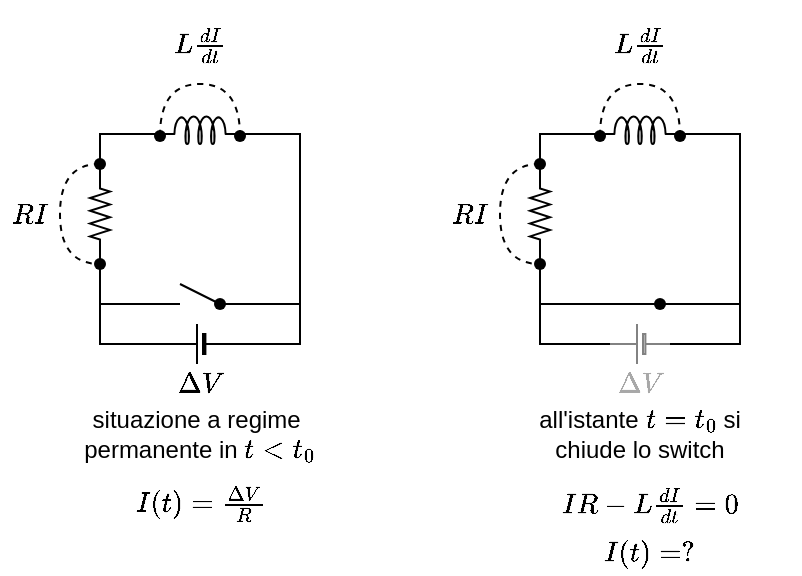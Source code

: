 <mxfile version="24.7.17">
  <diagram name="Pagina-1" id="txrZ4lRXPyrpTr02BEt_">
    <mxGraphModel dx="676" dy="391" grid="1" gridSize="10" guides="1" tooltips="1" connect="1" arrows="1" fold="1" page="1" pageScale="1" pageWidth="827" pageHeight="1169" math="1" shadow="0">
      <root>
        <mxCell id="0" />
        <mxCell id="1" parent="0" />
        <mxCell id="ZWrK8Gvpjmo0tO1QfPSv-1" value="" style="pointerEvents=1;verticalLabelPosition=bottom;shadow=0;dashed=0;align=center;html=1;verticalAlign=top;shape=mxgraph.electrical.inductors.inductor_5;" vertex="1" parent="1">
          <mxGeometry x="310" y="356" width="40" height="14" as="geometry" />
        </mxCell>
        <mxCell id="ZWrK8Gvpjmo0tO1QfPSv-2" value="" style="pointerEvents=1;verticalLabelPosition=bottom;shadow=0;dashed=0;align=center;html=1;verticalAlign=top;shape=mxgraph.electrical.resistors.resistor_2;rotation=90;" vertex="1" parent="1">
          <mxGeometry x="260" y="400" width="40" height="10" as="geometry" />
        </mxCell>
        <mxCell id="ZWrK8Gvpjmo0tO1QfPSv-3" style="edgeStyle=orthogonalEdgeStyle;rounded=0;orthogonalLoop=1;jettySize=auto;html=1;entryX=0;entryY=0.645;entryDx=0;entryDy=0;entryPerimeter=0;endArrow=none;endFill=0;" edge="1" parent="1" source="ZWrK8Gvpjmo0tO1QfPSv-2" target="ZWrK8Gvpjmo0tO1QfPSv-1">
          <mxGeometry relative="1" as="geometry">
            <Array as="points">
              <mxPoint x="280" y="365" />
            </Array>
          </mxGeometry>
        </mxCell>
        <mxCell id="ZWrK8Gvpjmo0tO1QfPSv-4" value="" style="verticalLabelPosition=bottom;shadow=0;dashed=0;align=center;fillColor=strokeColor;html=1;verticalAlign=top;strokeWidth=1;shape=mxgraph.electrical.miscellaneous.monocell_battery;rotation=-180;" vertex="1" parent="1">
          <mxGeometry x="315" y="460" width="30" height="20" as="geometry" />
        </mxCell>
        <mxCell id="ZWrK8Gvpjmo0tO1QfPSv-5" style="edgeStyle=orthogonalEdgeStyle;rounded=0;orthogonalLoop=1;jettySize=auto;html=1;entryX=1;entryY=0.5;entryDx=0;entryDy=0;entryPerimeter=0;endArrow=none;endFill=0;" edge="1" parent="1" source="ZWrK8Gvpjmo0tO1QfPSv-9" target="ZWrK8Gvpjmo0tO1QfPSv-2">
          <mxGeometry relative="1" as="geometry">
            <Array as="points" />
          </mxGeometry>
        </mxCell>
        <mxCell id="ZWrK8Gvpjmo0tO1QfPSv-6" style="edgeStyle=orthogonalEdgeStyle;rounded=0;orthogonalLoop=1;jettySize=auto;html=1;entryX=0;entryY=0.5;entryDx=0;entryDy=0;entryPerimeter=0;exitX=1;exitY=0.645;exitDx=0;exitDy=0;exitPerimeter=0;endArrow=none;endFill=0;" edge="1" parent="1" source="ZWrK8Gvpjmo0tO1QfPSv-1" target="ZWrK8Gvpjmo0tO1QfPSv-4">
          <mxGeometry relative="1" as="geometry">
            <Array as="points">
              <mxPoint x="380" y="365" />
              <mxPoint x="380" y="470" />
            </Array>
          </mxGeometry>
        </mxCell>
        <mxCell id="ZWrK8Gvpjmo0tO1QfPSv-7" value="\(\Delta V\)" style="text;html=1;align=center;verticalAlign=middle;whiteSpace=wrap;rounded=0;" vertex="1" parent="1">
          <mxGeometry x="315" y="480" width="30" height="20" as="geometry" />
        </mxCell>
        <mxCell id="ZWrK8Gvpjmo0tO1QfPSv-8" value="" style="edgeStyle=orthogonalEdgeStyle;rounded=0;orthogonalLoop=1;jettySize=auto;html=1;entryDx=0;entryDy=0;entryPerimeter=0;endArrow=none;endFill=0;" edge="1" parent="1" source="ZWrK8Gvpjmo0tO1QfPSv-4" target="ZWrK8Gvpjmo0tO1QfPSv-9">
          <mxGeometry relative="1" as="geometry">
            <mxPoint x="315" y="450" as="sourcePoint" />
            <mxPoint x="280" y="425" as="targetPoint" />
            <Array as="points">
              <mxPoint x="280" y="470" />
            </Array>
          </mxGeometry>
        </mxCell>
        <mxCell id="ZWrK8Gvpjmo0tO1QfPSv-9" value="" style="shape=waypoint;sketch=0;fillStyle=solid;size=6;pointerEvents=1;points=[];fillColor=none;resizable=0;rotatable=0;perimeter=centerPerimeter;snapToPoint=1;" vertex="1" parent="1">
          <mxGeometry x="270" y="420" width="20" height="20" as="geometry" />
        </mxCell>
        <mxCell id="ZWrK8Gvpjmo0tO1QfPSv-10" style="edgeStyle=orthogonalEdgeStyle;rounded=0;orthogonalLoop=1;jettySize=auto;html=1;endArrow=none;endFill=0;curved=1;dashed=1;" edge="1" parent="1" source="ZWrK8Gvpjmo0tO1QfPSv-11" target="ZWrK8Gvpjmo0tO1QfPSv-9">
          <mxGeometry relative="1" as="geometry">
            <Array as="points">
              <mxPoint x="260" y="380" />
              <mxPoint x="260" y="430" />
            </Array>
          </mxGeometry>
        </mxCell>
        <mxCell id="ZWrK8Gvpjmo0tO1QfPSv-11" value="" style="shape=waypoint;sketch=0;fillStyle=solid;size=6;pointerEvents=1;points=[];fillColor=none;resizable=0;rotatable=0;perimeter=centerPerimeter;snapToPoint=1;" vertex="1" parent="1">
          <mxGeometry x="270" y="370" width="20" height="20" as="geometry" />
        </mxCell>
        <mxCell id="ZWrK8Gvpjmo0tO1QfPSv-12" value="" style="shape=waypoint;sketch=0;fillStyle=solid;size=6;pointerEvents=1;points=[];fillColor=none;resizable=0;rotatable=0;perimeter=centerPerimeter;snapToPoint=1;" vertex="1" parent="1">
          <mxGeometry x="340" y="356" width="20" height="20" as="geometry" />
        </mxCell>
        <mxCell id="ZWrK8Gvpjmo0tO1QfPSv-13" style="edgeStyle=orthogonalEdgeStyle;rounded=0;orthogonalLoop=1;jettySize=auto;html=1;endArrow=none;endFill=0;curved=1;dashed=1;" edge="1" parent="1" source="ZWrK8Gvpjmo0tO1QfPSv-14" target="ZWrK8Gvpjmo0tO1QfPSv-12">
          <mxGeometry relative="1" as="geometry">
            <Array as="points">
              <mxPoint x="310" y="340" />
              <mxPoint x="350" y="340" />
            </Array>
          </mxGeometry>
        </mxCell>
        <mxCell id="ZWrK8Gvpjmo0tO1QfPSv-14" value="" style="shape=waypoint;sketch=0;fillStyle=solid;size=6;pointerEvents=1;points=[];fillColor=none;resizable=0;rotatable=0;perimeter=centerPerimeter;snapToPoint=1;" vertex="1" parent="1">
          <mxGeometry x="300" y="356" width="20" height="20" as="geometry" />
        </mxCell>
        <mxCell id="ZWrK8Gvpjmo0tO1QfPSv-15" value="\(RI\)" style="text;html=1;align=center;verticalAlign=middle;whiteSpace=wrap;rounded=0;" vertex="1" parent="1">
          <mxGeometry x="230" y="395" width="30" height="20" as="geometry" />
        </mxCell>
        <mxCell id="ZWrK8Gvpjmo0tO1QfPSv-16" value="\(L\frac{dI}{dt}\)" style="text;html=1;align=center;verticalAlign=middle;whiteSpace=wrap;rounded=0;" vertex="1" parent="1">
          <mxGeometry x="315" y="310" width="30" height="20" as="geometry" />
        </mxCell>
        <mxCell id="ZWrK8Gvpjmo0tO1QfPSv-20" value="" style="endArrow=none;html=1;rounded=0;" edge="1" parent="1">
          <mxGeometry width="50" height="50" relative="1" as="geometry">
            <mxPoint x="280" y="450" as="sourcePoint" />
            <mxPoint x="320" y="450" as="targetPoint" />
          </mxGeometry>
        </mxCell>
        <mxCell id="ZWrK8Gvpjmo0tO1QfPSv-21" value="" style="endArrow=none;html=1;rounded=0;" edge="1" parent="1" source="ZWrK8Gvpjmo0tO1QfPSv-22">
          <mxGeometry width="50" height="50" relative="1" as="geometry">
            <mxPoint x="340" y="450" as="sourcePoint" />
            <mxPoint x="380" y="450" as="targetPoint" />
          </mxGeometry>
        </mxCell>
        <mxCell id="ZWrK8Gvpjmo0tO1QfPSv-23" value="" style="endArrow=none;html=1;rounded=0;" edge="1" parent="1" target="ZWrK8Gvpjmo0tO1QfPSv-22">
          <mxGeometry width="50" height="50" relative="1" as="geometry">
            <mxPoint x="340" y="450" as="sourcePoint" />
            <mxPoint x="380" y="450" as="targetPoint" />
          </mxGeometry>
        </mxCell>
        <mxCell id="ZWrK8Gvpjmo0tO1QfPSv-22" value="" style="shape=waypoint;sketch=0;fillStyle=solid;size=6;pointerEvents=1;points=[];fillColor=none;resizable=0;rotatable=0;perimeter=centerPerimeter;snapToPoint=1;" vertex="1" parent="1">
          <mxGeometry x="330" y="440" width="20" height="20" as="geometry" />
        </mxCell>
        <mxCell id="ZWrK8Gvpjmo0tO1QfPSv-24" value="" style="endArrow=none;html=1;rounded=0;" edge="1" parent="1">
          <mxGeometry width="50" height="50" relative="1" as="geometry">
            <mxPoint x="340" y="450" as="sourcePoint" />
            <mxPoint x="320" y="440" as="targetPoint" />
          </mxGeometry>
        </mxCell>
        <mxCell id="ZWrK8Gvpjmo0tO1QfPSv-26" value="situazione a regime&amp;nbsp;&lt;div&gt;permanente in \(t&amp;lt;t_0\)&lt;/div&gt;" style="text;html=1;align=center;verticalAlign=middle;whiteSpace=wrap;rounded=0;" vertex="1" parent="1">
          <mxGeometry x="260" y="500" width="140" height="30" as="geometry" />
        </mxCell>
        <mxCell id="ZWrK8Gvpjmo0tO1QfPSv-27" value="\(I(t)=\frac{\Delta V}{R}\)" style="text;html=1;align=center;verticalAlign=middle;whiteSpace=wrap;rounded=0;" vertex="1" parent="1">
          <mxGeometry x="292.5" y="540" width="75" height="20" as="geometry" />
        </mxCell>
        <mxCell id="ZWrK8Gvpjmo0tO1QfPSv-28" value="" style="pointerEvents=1;verticalLabelPosition=bottom;shadow=0;dashed=0;align=center;html=1;verticalAlign=top;shape=mxgraph.electrical.inductors.inductor_5;" vertex="1" parent="1">
          <mxGeometry x="530" y="356" width="40" height="14" as="geometry" />
        </mxCell>
        <mxCell id="ZWrK8Gvpjmo0tO1QfPSv-29" value="" style="pointerEvents=1;verticalLabelPosition=bottom;shadow=0;dashed=0;align=center;html=1;verticalAlign=top;shape=mxgraph.electrical.resistors.resistor_2;rotation=90;" vertex="1" parent="1">
          <mxGeometry x="480" y="400" width="40" height="10" as="geometry" />
        </mxCell>
        <mxCell id="ZWrK8Gvpjmo0tO1QfPSv-30" style="edgeStyle=orthogonalEdgeStyle;rounded=0;orthogonalLoop=1;jettySize=auto;html=1;entryX=0;entryY=0.645;entryDx=0;entryDy=0;entryPerimeter=0;endArrow=none;endFill=0;" edge="1" parent="1" source="ZWrK8Gvpjmo0tO1QfPSv-29" target="ZWrK8Gvpjmo0tO1QfPSv-28">
          <mxGeometry relative="1" as="geometry">
            <Array as="points">
              <mxPoint x="500" y="365" />
            </Array>
          </mxGeometry>
        </mxCell>
        <mxCell id="ZWrK8Gvpjmo0tO1QfPSv-31" value="" style="verticalLabelPosition=bottom;shadow=0;dashed=0;align=center;fillColor=#f5f5f5;html=1;verticalAlign=top;strokeWidth=1;shape=mxgraph.electrical.miscellaneous.monocell_battery;rotation=-180;fontColor=#333333;strokeColor=#828282;" vertex="1" parent="1">
          <mxGeometry x="535" y="460" width="30" height="20" as="geometry" />
        </mxCell>
        <mxCell id="ZWrK8Gvpjmo0tO1QfPSv-32" style="edgeStyle=orthogonalEdgeStyle;rounded=0;orthogonalLoop=1;jettySize=auto;html=1;entryX=1;entryY=0.5;entryDx=0;entryDy=0;entryPerimeter=0;endArrow=none;endFill=0;" edge="1" parent="1" source="ZWrK8Gvpjmo0tO1QfPSv-36" target="ZWrK8Gvpjmo0tO1QfPSv-29">
          <mxGeometry relative="1" as="geometry">
            <Array as="points" />
          </mxGeometry>
        </mxCell>
        <mxCell id="ZWrK8Gvpjmo0tO1QfPSv-33" style="edgeStyle=orthogonalEdgeStyle;rounded=0;orthogonalLoop=1;jettySize=auto;html=1;entryX=0;entryY=0.5;entryDx=0;entryDy=0;entryPerimeter=0;exitX=1;exitY=0.645;exitDx=0;exitDy=0;exitPerimeter=0;endArrow=none;endFill=0;" edge="1" parent="1" source="ZWrK8Gvpjmo0tO1QfPSv-28" target="ZWrK8Gvpjmo0tO1QfPSv-31">
          <mxGeometry relative="1" as="geometry">
            <Array as="points">
              <mxPoint x="600" y="365" />
              <mxPoint x="600" y="470" />
            </Array>
          </mxGeometry>
        </mxCell>
        <mxCell id="ZWrK8Gvpjmo0tO1QfPSv-34" value="\(\Delta V\)" style="text;html=1;align=center;verticalAlign=middle;whiteSpace=wrap;rounded=0;fontColor=#A8A8A8;" vertex="1" parent="1">
          <mxGeometry x="535" y="480" width="30" height="20" as="geometry" />
        </mxCell>
        <mxCell id="ZWrK8Gvpjmo0tO1QfPSv-35" value="" style="edgeStyle=orthogonalEdgeStyle;rounded=0;orthogonalLoop=1;jettySize=auto;html=1;entryDx=0;entryDy=0;entryPerimeter=0;endArrow=none;endFill=0;" edge="1" parent="1" source="ZWrK8Gvpjmo0tO1QfPSv-31" target="ZWrK8Gvpjmo0tO1QfPSv-36">
          <mxGeometry relative="1" as="geometry">
            <mxPoint x="535" y="450" as="sourcePoint" />
            <mxPoint x="500" y="425" as="targetPoint" />
            <Array as="points">
              <mxPoint x="500" y="470" />
            </Array>
          </mxGeometry>
        </mxCell>
        <mxCell id="ZWrK8Gvpjmo0tO1QfPSv-36" value="" style="shape=waypoint;sketch=0;fillStyle=solid;size=6;pointerEvents=1;points=[];fillColor=none;resizable=0;rotatable=0;perimeter=centerPerimeter;snapToPoint=1;" vertex="1" parent="1">
          <mxGeometry x="490" y="420" width="20" height="20" as="geometry" />
        </mxCell>
        <mxCell id="ZWrK8Gvpjmo0tO1QfPSv-37" style="edgeStyle=orthogonalEdgeStyle;rounded=0;orthogonalLoop=1;jettySize=auto;html=1;endArrow=none;endFill=0;curved=1;dashed=1;" edge="1" parent="1" source="ZWrK8Gvpjmo0tO1QfPSv-38" target="ZWrK8Gvpjmo0tO1QfPSv-36">
          <mxGeometry relative="1" as="geometry">
            <Array as="points">
              <mxPoint x="480" y="380" />
              <mxPoint x="480" y="430" />
            </Array>
          </mxGeometry>
        </mxCell>
        <mxCell id="ZWrK8Gvpjmo0tO1QfPSv-38" value="" style="shape=waypoint;sketch=0;fillStyle=solid;size=6;pointerEvents=1;points=[];fillColor=none;resizable=0;rotatable=0;perimeter=centerPerimeter;snapToPoint=1;" vertex="1" parent="1">
          <mxGeometry x="490" y="370" width="20" height="20" as="geometry" />
        </mxCell>
        <mxCell id="ZWrK8Gvpjmo0tO1QfPSv-39" value="" style="shape=waypoint;sketch=0;fillStyle=solid;size=6;pointerEvents=1;points=[];fillColor=none;resizable=0;rotatable=0;perimeter=centerPerimeter;snapToPoint=1;" vertex="1" parent="1">
          <mxGeometry x="560" y="356" width="20" height="20" as="geometry" />
        </mxCell>
        <mxCell id="ZWrK8Gvpjmo0tO1QfPSv-40" style="edgeStyle=orthogonalEdgeStyle;rounded=0;orthogonalLoop=1;jettySize=auto;html=1;endArrow=none;endFill=0;curved=1;dashed=1;" edge="1" parent="1" source="ZWrK8Gvpjmo0tO1QfPSv-41" target="ZWrK8Gvpjmo0tO1QfPSv-39">
          <mxGeometry relative="1" as="geometry">
            <Array as="points">
              <mxPoint x="530" y="340" />
              <mxPoint x="570" y="340" />
            </Array>
          </mxGeometry>
        </mxCell>
        <mxCell id="ZWrK8Gvpjmo0tO1QfPSv-41" value="" style="shape=waypoint;sketch=0;fillStyle=solid;size=6;pointerEvents=1;points=[];fillColor=none;resizable=0;rotatable=0;perimeter=centerPerimeter;snapToPoint=1;" vertex="1" parent="1">
          <mxGeometry x="520" y="356" width="20" height="20" as="geometry" />
        </mxCell>
        <mxCell id="ZWrK8Gvpjmo0tO1QfPSv-42" value="\(RI\)" style="text;html=1;align=center;verticalAlign=middle;whiteSpace=wrap;rounded=0;" vertex="1" parent="1">
          <mxGeometry x="450" y="395" width="30" height="20" as="geometry" />
        </mxCell>
        <mxCell id="ZWrK8Gvpjmo0tO1QfPSv-43" value="\(L\frac{dI}{dt}\)" style="text;html=1;align=center;verticalAlign=middle;whiteSpace=wrap;rounded=0;" vertex="1" parent="1">
          <mxGeometry x="535" y="310" width="30" height="20" as="geometry" />
        </mxCell>
        <mxCell id="ZWrK8Gvpjmo0tO1QfPSv-44" value="" style="endArrow=none;html=1;rounded=0;" edge="1" parent="1" target="ZWrK8Gvpjmo0tO1QfPSv-47">
          <mxGeometry width="50" height="50" relative="1" as="geometry">
            <mxPoint x="500" y="450" as="sourcePoint" />
            <mxPoint x="540" y="450" as="targetPoint" />
          </mxGeometry>
        </mxCell>
        <mxCell id="ZWrK8Gvpjmo0tO1QfPSv-45" value="" style="endArrow=none;html=1;rounded=0;" edge="1" parent="1" source="ZWrK8Gvpjmo0tO1QfPSv-47">
          <mxGeometry width="50" height="50" relative="1" as="geometry">
            <mxPoint x="560" y="450" as="sourcePoint" />
            <mxPoint x="600" y="450" as="targetPoint" />
          </mxGeometry>
        </mxCell>
        <mxCell id="ZWrK8Gvpjmo0tO1QfPSv-46" value="" style="endArrow=none;html=1;rounded=0;" edge="1" parent="1" target="ZWrK8Gvpjmo0tO1QfPSv-47">
          <mxGeometry width="50" height="50" relative="1" as="geometry">
            <mxPoint x="560" y="450" as="sourcePoint" />
            <mxPoint x="600" y="450" as="targetPoint" />
          </mxGeometry>
        </mxCell>
        <mxCell id="ZWrK8Gvpjmo0tO1QfPSv-47" value="" style="shape=waypoint;sketch=0;fillStyle=solid;size=6;pointerEvents=1;points=[];fillColor=none;resizable=0;rotatable=0;perimeter=centerPerimeter;snapToPoint=1;" vertex="1" parent="1">
          <mxGeometry x="550" y="440" width="20" height="20" as="geometry" />
        </mxCell>
        <mxCell id="ZWrK8Gvpjmo0tO1QfPSv-49" value="all&#39;istante \(t=t_0\) si chiude lo switch" style="text;html=1;align=center;verticalAlign=middle;whiteSpace=wrap;rounded=0;" vertex="1" parent="1">
          <mxGeometry x="480" y="500" width="140" height="30" as="geometry" />
        </mxCell>
        <mxCell id="ZWrK8Gvpjmo0tO1QfPSv-50" value="\(IR-L\frac{dI}{dt}=0\)" style="text;html=1;align=center;verticalAlign=middle;whiteSpace=wrap;rounded=0;" vertex="1" parent="1">
          <mxGeometry x="480" y="540" width="150" height="20" as="geometry" />
        </mxCell>
        <mxCell id="ZWrK8Gvpjmo0tO1QfPSv-51" value="\(I(t)=?\)" style="text;html=1;align=center;verticalAlign=middle;whiteSpace=wrap;rounded=0;" vertex="1" parent="1">
          <mxGeometry x="480" y="565" width="150" height="20" as="geometry" />
        </mxCell>
      </root>
    </mxGraphModel>
  </diagram>
</mxfile>
